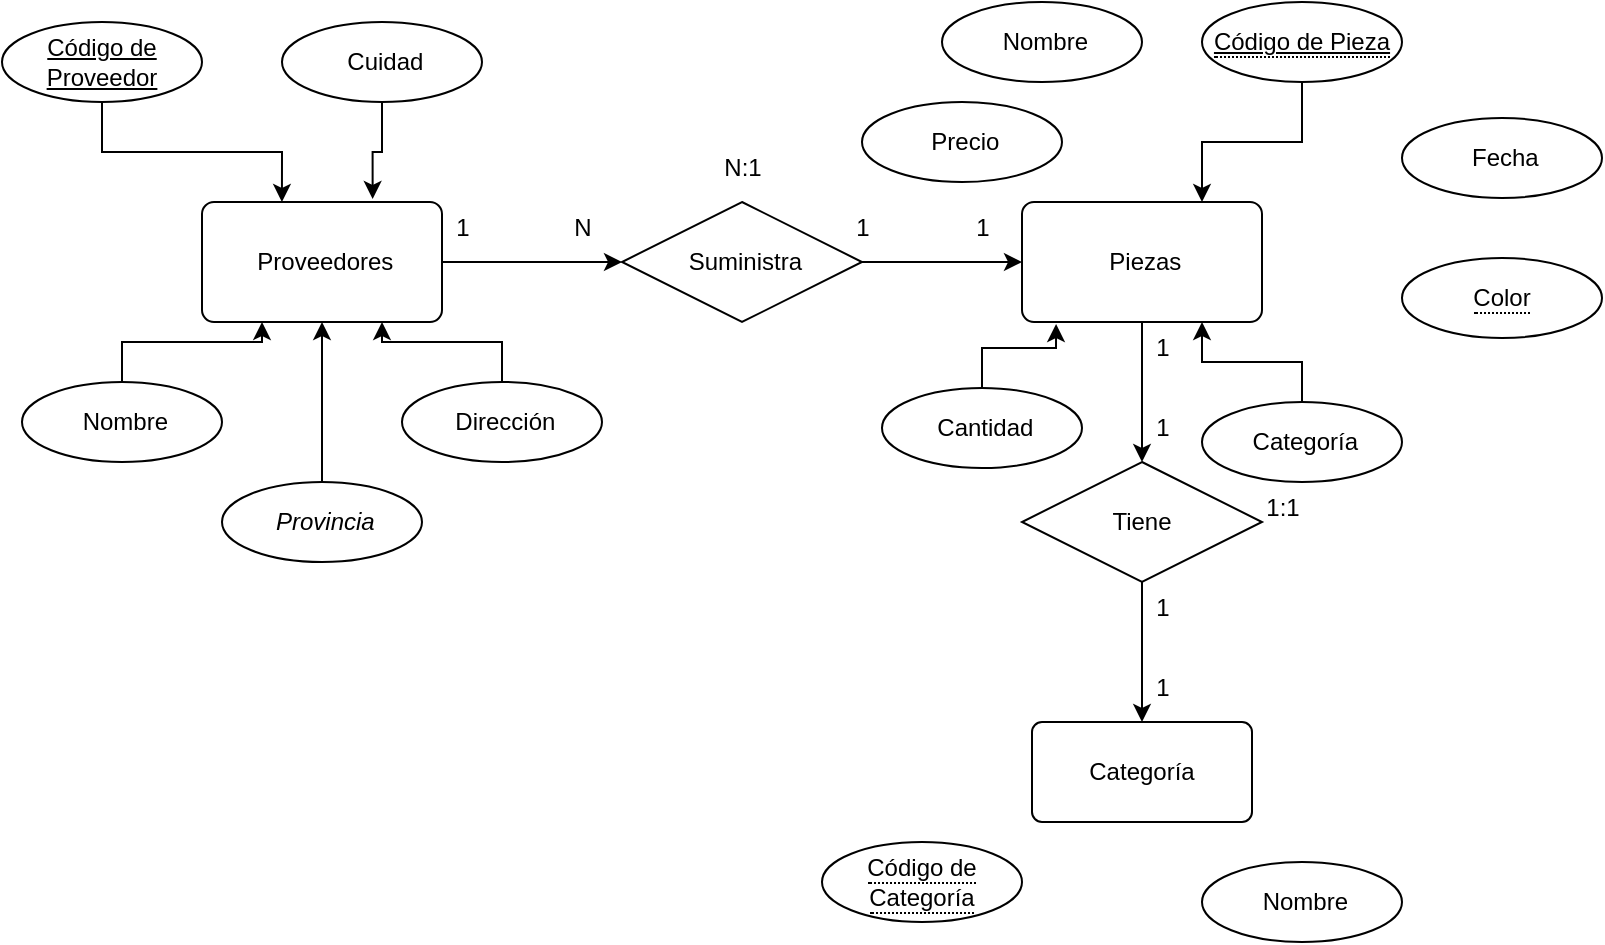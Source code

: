 <mxfile version="22.1.11" type="github">
  <diagram name="Página-1" id="HXscAXebXodow1kUajSK">
    <mxGraphModel dx="628" dy="394" grid="1" gridSize="10" guides="1" tooltips="1" connect="1" arrows="1" fold="1" page="1" pageScale="1" pageWidth="827" pageHeight="1169" math="0" shadow="0">
      <root>
        <mxCell id="0" />
        <mxCell id="1" parent="0" />
        <mxCell id="k9BXR0PYFPTBoP2N4pA_-7" value="" style="edgeStyle=orthogonalEdgeStyle;rounded=0;orthogonalLoop=1;jettySize=auto;html=1;" edge="1" parent="1" source="k9BXR0PYFPTBoP2N4pA_-2" target="k9BXR0PYFPTBoP2N4pA_-4">
          <mxGeometry relative="1" as="geometry" />
        </mxCell>
        <mxCell id="k9BXR0PYFPTBoP2N4pA_-2" value="&amp;nbsp;Proveedores" style="rounded=1;arcSize=10;whiteSpace=wrap;html=1;align=center;" vertex="1" parent="1">
          <mxGeometry x="120" y="780" width="120" height="60" as="geometry" />
        </mxCell>
        <mxCell id="k9BXR0PYFPTBoP2N4pA_-9" value="" style="edgeStyle=orthogonalEdgeStyle;rounded=0;orthogonalLoop=1;jettySize=auto;html=1;" edge="1" parent="1" source="k9BXR0PYFPTBoP2N4pA_-3" target="k9BXR0PYFPTBoP2N4pA_-5">
          <mxGeometry relative="1" as="geometry" />
        </mxCell>
        <mxCell id="k9BXR0PYFPTBoP2N4pA_-3" value="&amp;nbsp;Piezas" style="rounded=1;arcSize=10;whiteSpace=wrap;html=1;align=center;" vertex="1" parent="1">
          <mxGeometry x="530" y="780" width="120" height="60" as="geometry" />
        </mxCell>
        <mxCell id="k9BXR0PYFPTBoP2N4pA_-8" value="" style="edgeStyle=orthogonalEdgeStyle;rounded=0;orthogonalLoop=1;jettySize=auto;html=1;" edge="1" parent="1" source="k9BXR0PYFPTBoP2N4pA_-4" target="k9BXR0PYFPTBoP2N4pA_-3">
          <mxGeometry relative="1" as="geometry" />
        </mxCell>
        <mxCell id="k9BXR0PYFPTBoP2N4pA_-4" value="&amp;nbsp;Suministra" style="shape=rhombus;perimeter=rhombusPerimeter;whiteSpace=wrap;html=1;align=center;" vertex="1" parent="1">
          <mxGeometry x="330" y="780" width="120" height="60" as="geometry" />
        </mxCell>
        <mxCell id="k9BXR0PYFPTBoP2N4pA_-12" value="" style="edgeStyle=orthogonalEdgeStyle;rounded=0;orthogonalLoop=1;jettySize=auto;html=1;" edge="1" parent="1" source="k9BXR0PYFPTBoP2N4pA_-5" target="k9BXR0PYFPTBoP2N4pA_-6">
          <mxGeometry relative="1" as="geometry" />
        </mxCell>
        <mxCell id="k9BXR0PYFPTBoP2N4pA_-5" value="Tiene" style="shape=rhombus;perimeter=rhombusPerimeter;whiteSpace=wrap;html=1;align=center;" vertex="1" parent="1">
          <mxGeometry x="530" y="910" width="120" height="60" as="geometry" />
        </mxCell>
        <mxCell id="k9BXR0PYFPTBoP2N4pA_-6" value="Categoría" style="rounded=1;arcSize=10;whiteSpace=wrap;html=1;align=center;" vertex="1" parent="1">
          <mxGeometry x="535" y="1040" width="110" height="50" as="geometry" />
        </mxCell>
        <mxCell id="k9BXR0PYFPTBoP2N4pA_-13" value="&amp;nbsp;Cuidad" style="ellipse;whiteSpace=wrap;html=1;align=center;" vertex="1" parent="1">
          <mxGeometry x="160" y="690" width="100" height="40" as="geometry" />
        </mxCell>
        <mxCell id="k9BXR0PYFPTBoP2N4pA_-14" value="&lt;u&gt;Código de Proveedor&lt;/u&gt;" style="ellipse;whiteSpace=wrap;html=1;align=center;" vertex="1" parent="1">
          <mxGeometry x="20" y="690" width="100" height="40" as="geometry" />
        </mxCell>
        <mxCell id="k9BXR0PYFPTBoP2N4pA_-48" style="edgeStyle=orthogonalEdgeStyle;rounded=0;orthogonalLoop=1;jettySize=auto;html=1;entryX=0.25;entryY=1;entryDx=0;entryDy=0;" edge="1" parent="1" source="k9BXR0PYFPTBoP2N4pA_-15" target="k9BXR0PYFPTBoP2N4pA_-2">
          <mxGeometry relative="1" as="geometry" />
        </mxCell>
        <mxCell id="k9BXR0PYFPTBoP2N4pA_-15" value="&amp;nbsp;Nombre" style="ellipse;whiteSpace=wrap;html=1;align=center;" vertex="1" parent="1">
          <mxGeometry x="30" y="870" width="100" height="40" as="geometry" />
        </mxCell>
        <mxCell id="k9BXR0PYFPTBoP2N4pA_-46" style="edgeStyle=orthogonalEdgeStyle;rounded=0;orthogonalLoop=1;jettySize=auto;html=1;entryX=0.75;entryY=1;entryDx=0;entryDy=0;" edge="1" parent="1" source="k9BXR0PYFPTBoP2N4pA_-16" target="k9BXR0PYFPTBoP2N4pA_-2">
          <mxGeometry relative="1" as="geometry" />
        </mxCell>
        <mxCell id="k9BXR0PYFPTBoP2N4pA_-16" value="&amp;nbsp;Dirección" style="ellipse;whiteSpace=wrap;html=1;align=center;" vertex="1" parent="1">
          <mxGeometry x="220" y="870" width="100" height="40" as="geometry" />
        </mxCell>
        <mxCell id="k9BXR0PYFPTBoP2N4pA_-17" value="&amp;nbsp;Nombre" style="ellipse;whiteSpace=wrap;html=1;align=center;" vertex="1" parent="1">
          <mxGeometry x="490" y="680" width="100" height="40" as="geometry" />
        </mxCell>
        <mxCell id="k9BXR0PYFPTBoP2N4pA_-50" style="edgeStyle=orthogonalEdgeStyle;rounded=0;orthogonalLoop=1;jettySize=auto;html=1;entryX=0.75;entryY=0;entryDx=0;entryDy=0;" edge="1" parent="1" source="k9BXR0PYFPTBoP2N4pA_-18" target="k9BXR0PYFPTBoP2N4pA_-3">
          <mxGeometry relative="1" as="geometry" />
        </mxCell>
        <mxCell id="k9BXR0PYFPTBoP2N4pA_-18" value="&lt;span style=&quot;border-bottom: 1px dotted&quot;&gt;&lt;u&gt;Código de Pieza&lt;/u&gt;&lt;/span&gt;" style="ellipse;whiteSpace=wrap;html=1;align=center;" vertex="1" parent="1">
          <mxGeometry x="620" y="680" width="100" height="40" as="geometry" />
        </mxCell>
        <mxCell id="k9BXR0PYFPTBoP2N4pA_-19" value="&amp;nbsp;Fecha" style="ellipse;whiteSpace=wrap;html=1;align=center;" vertex="1" parent="1">
          <mxGeometry x="720" y="738" width="100" height="40" as="geometry" />
        </mxCell>
        <mxCell id="k9BXR0PYFPTBoP2N4pA_-20" value="&lt;span style=&quot;border-bottom: 1px dotted&quot;&gt;Color&lt;/span&gt;" style="ellipse;whiteSpace=wrap;html=1;align=center;" vertex="1" parent="1">
          <mxGeometry x="720" y="808" width="100" height="40" as="geometry" />
        </mxCell>
        <mxCell id="k9BXR0PYFPTBoP2N4pA_-21" value="&lt;span style=&quot;border-bottom: 1px dotted&quot;&gt;Código de Categoría&lt;/span&gt;" style="ellipse;whiteSpace=wrap;html=1;align=center;" vertex="1" parent="1">
          <mxGeometry x="430" y="1100" width="100" height="40" as="geometry" />
        </mxCell>
        <mxCell id="k9BXR0PYFPTBoP2N4pA_-22" value="&amp;nbsp;Nombre" style="ellipse;whiteSpace=wrap;html=1;align=center;" vertex="1" parent="1">
          <mxGeometry x="620" y="1110" width="100" height="40" as="geometry" />
        </mxCell>
        <mxCell id="k9BXR0PYFPTBoP2N4pA_-23" value="&amp;nbsp;Precio" style="ellipse;whiteSpace=wrap;html=1;align=center;" vertex="1" parent="1">
          <mxGeometry x="450" y="730" width="100" height="40" as="geometry" />
        </mxCell>
        <mxCell id="k9BXR0PYFPTBoP2N4pA_-47" style="edgeStyle=orthogonalEdgeStyle;rounded=0;orthogonalLoop=1;jettySize=auto;html=1;entryX=0.5;entryY=1;entryDx=0;entryDy=0;" edge="1" parent="1" source="k9BXR0PYFPTBoP2N4pA_-24" target="k9BXR0PYFPTBoP2N4pA_-2">
          <mxGeometry relative="1" as="geometry" />
        </mxCell>
        <mxCell id="k9BXR0PYFPTBoP2N4pA_-24" value="&lt;i&gt;&amp;nbsp;Provincia&lt;/i&gt;" style="ellipse;whiteSpace=wrap;html=1;align=center;" vertex="1" parent="1">
          <mxGeometry x="130" y="920" width="100" height="40" as="geometry" />
        </mxCell>
        <mxCell id="k9BXR0PYFPTBoP2N4pA_-25" value="&amp;nbsp;Cantidad" style="ellipse;whiteSpace=wrap;html=1;align=center;" vertex="1" parent="1">
          <mxGeometry x="460" y="873" width="100" height="40" as="geometry" />
        </mxCell>
        <mxCell id="k9BXR0PYFPTBoP2N4pA_-59" style="edgeStyle=orthogonalEdgeStyle;rounded=0;orthogonalLoop=1;jettySize=auto;html=1;entryX=0.75;entryY=1;entryDx=0;entryDy=0;" edge="1" parent="1" source="k9BXR0PYFPTBoP2N4pA_-27" target="k9BXR0PYFPTBoP2N4pA_-3">
          <mxGeometry relative="1" as="geometry" />
        </mxCell>
        <mxCell id="k9BXR0PYFPTBoP2N4pA_-27" value="&amp;nbsp;Categoría" style="ellipse;whiteSpace=wrap;html=1;align=center;" vertex="1" parent="1">
          <mxGeometry x="620" y="880" width="100" height="40" as="geometry" />
        </mxCell>
        <mxCell id="k9BXR0PYFPTBoP2N4pA_-28" value="1" style="text;html=1;align=center;verticalAlign=middle;resizable=0;points=[];autosize=1;strokeColor=none;fillColor=none;" vertex="1" parent="1">
          <mxGeometry x="235" y="778" width="30" height="30" as="geometry" />
        </mxCell>
        <mxCell id="k9BXR0PYFPTBoP2N4pA_-29" value="N" style="text;html=1;align=center;verticalAlign=middle;resizable=0;points=[];autosize=1;strokeColor=none;fillColor=none;" vertex="1" parent="1">
          <mxGeometry x="295" y="778" width="30" height="30" as="geometry" />
        </mxCell>
        <mxCell id="k9BXR0PYFPTBoP2N4pA_-30" value="1" style="text;html=1;align=center;verticalAlign=middle;resizable=0;points=[];autosize=1;strokeColor=none;fillColor=none;" vertex="1" parent="1">
          <mxGeometry x="495" y="778" width="30" height="30" as="geometry" />
        </mxCell>
        <mxCell id="k9BXR0PYFPTBoP2N4pA_-32" value="1" style="text;html=1;align=center;verticalAlign=middle;resizable=0;points=[];autosize=1;strokeColor=none;fillColor=none;" vertex="1" parent="1">
          <mxGeometry x="435" y="778" width="30" height="30" as="geometry" />
        </mxCell>
        <mxCell id="k9BXR0PYFPTBoP2N4pA_-33" value="N:1" style="text;html=1;align=center;verticalAlign=middle;resizable=0;points=[];autosize=1;strokeColor=none;fillColor=none;" vertex="1" parent="1">
          <mxGeometry x="370" y="748" width="40" height="30" as="geometry" />
        </mxCell>
        <mxCell id="k9BXR0PYFPTBoP2N4pA_-34" value="1" style="text;html=1;align=center;verticalAlign=middle;resizable=0;points=[];autosize=1;strokeColor=none;fillColor=none;" vertex="1" parent="1">
          <mxGeometry x="585" y="838" width="30" height="30" as="geometry" />
        </mxCell>
        <mxCell id="k9BXR0PYFPTBoP2N4pA_-37" value="1" style="text;html=1;align=center;verticalAlign=middle;resizable=0;points=[];autosize=1;strokeColor=none;fillColor=none;" vertex="1" parent="1">
          <mxGeometry x="585" y="968" width="30" height="30" as="geometry" />
        </mxCell>
        <mxCell id="k9BXR0PYFPTBoP2N4pA_-39" value="1" style="text;html=1;align=center;verticalAlign=middle;resizable=0;points=[];autosize=1;strokeColor=none;fillColor=none;" vertex="1" parent="1">
          <mxGeometry x="585" y="1008" width="30" height="30" as="geometry" />
        </mxCell>
        <mxCell id="k9BXR0PYFPTBoP2N4pA_-41" value="1" style="text;html=1;align=center;verticalAlign=middle;resizable=0;points=[];autosize=1;strokeColor=none;fillColor=none;" vertex="1" parent="1">
          <mxGeometry x="585" y="878" width="30" height="30" as="geometry" />
        </mxCell>
        <mxCell id="k9BXR0PYFPTBoP2N4pA_-42" value="1:1" style="text;html=1;align=center;verticalAlign=middle;resizable=0;points=[];autosize=1;strokeColor=none;fillColor=none;" vertex="1" parent="1">
          <mxGeometry x="640" y="918" width="40" height="30" as="geometry" />
        </mxCell>
        <mxCell id="k9BXR0PYFPTBoP2N4pA_-44" style="edgeStyle=orthogonalEdgeStyle;rounded=0;orthogonalLoop=1;jettySize=auto;html=1;entryX=0.711;entryY=-0.025;entryDx=0;entryDy=0;entryPerimeter=0;" edge="1" parent="1" source="k9BXR0PYFPTBoP2N4pA_-13" target="k9BXR0PYFPTBoP2N4pA_-2">
          <mxGeometry relative="1" as="geometry" />
        </mxCell>
        <mxCell id="k9BXR0PYFPTBoP2N4pA_-45" style="edgeStyle=orthogonalEdgeStyle;rounded=0;orthogonalLoop=1;jettySize=auto;html=1;entryX=0.333;entryY=0;entryDx=0;entryDy=0;entryPerimeter=0;" edge="1" parent="1" source="k9BXR0PYFPTBoP2N4pA_-14" target="k9BXR0PYFPTBoP2N4pA_-2">
          <mxGeometry relative="1" as="geometry" />
        </mxCell>
        <mxCell id="k9BXR0PYFPTBoP2N4pA_-56" style="edgeStyle=orthogonalEdgeStyle;rounded=0;orthogonalLoop=1;jettySize=auto;html=1;entryX=0.142;entryY=1.017;entryDx=0;entryDy=0;entryPerimeter=0;" edge="1" parent="1" source="k9BXR0PYFPTBoP2N4pA_-25" target="k9BXR0PYFPTBoP2N4pA_-3">
          <mxGeometry relative="1" as="geometry" />
        </mxCell>
      </root>
    </mxGraphModel>
  </diagram>
</mxfile>
